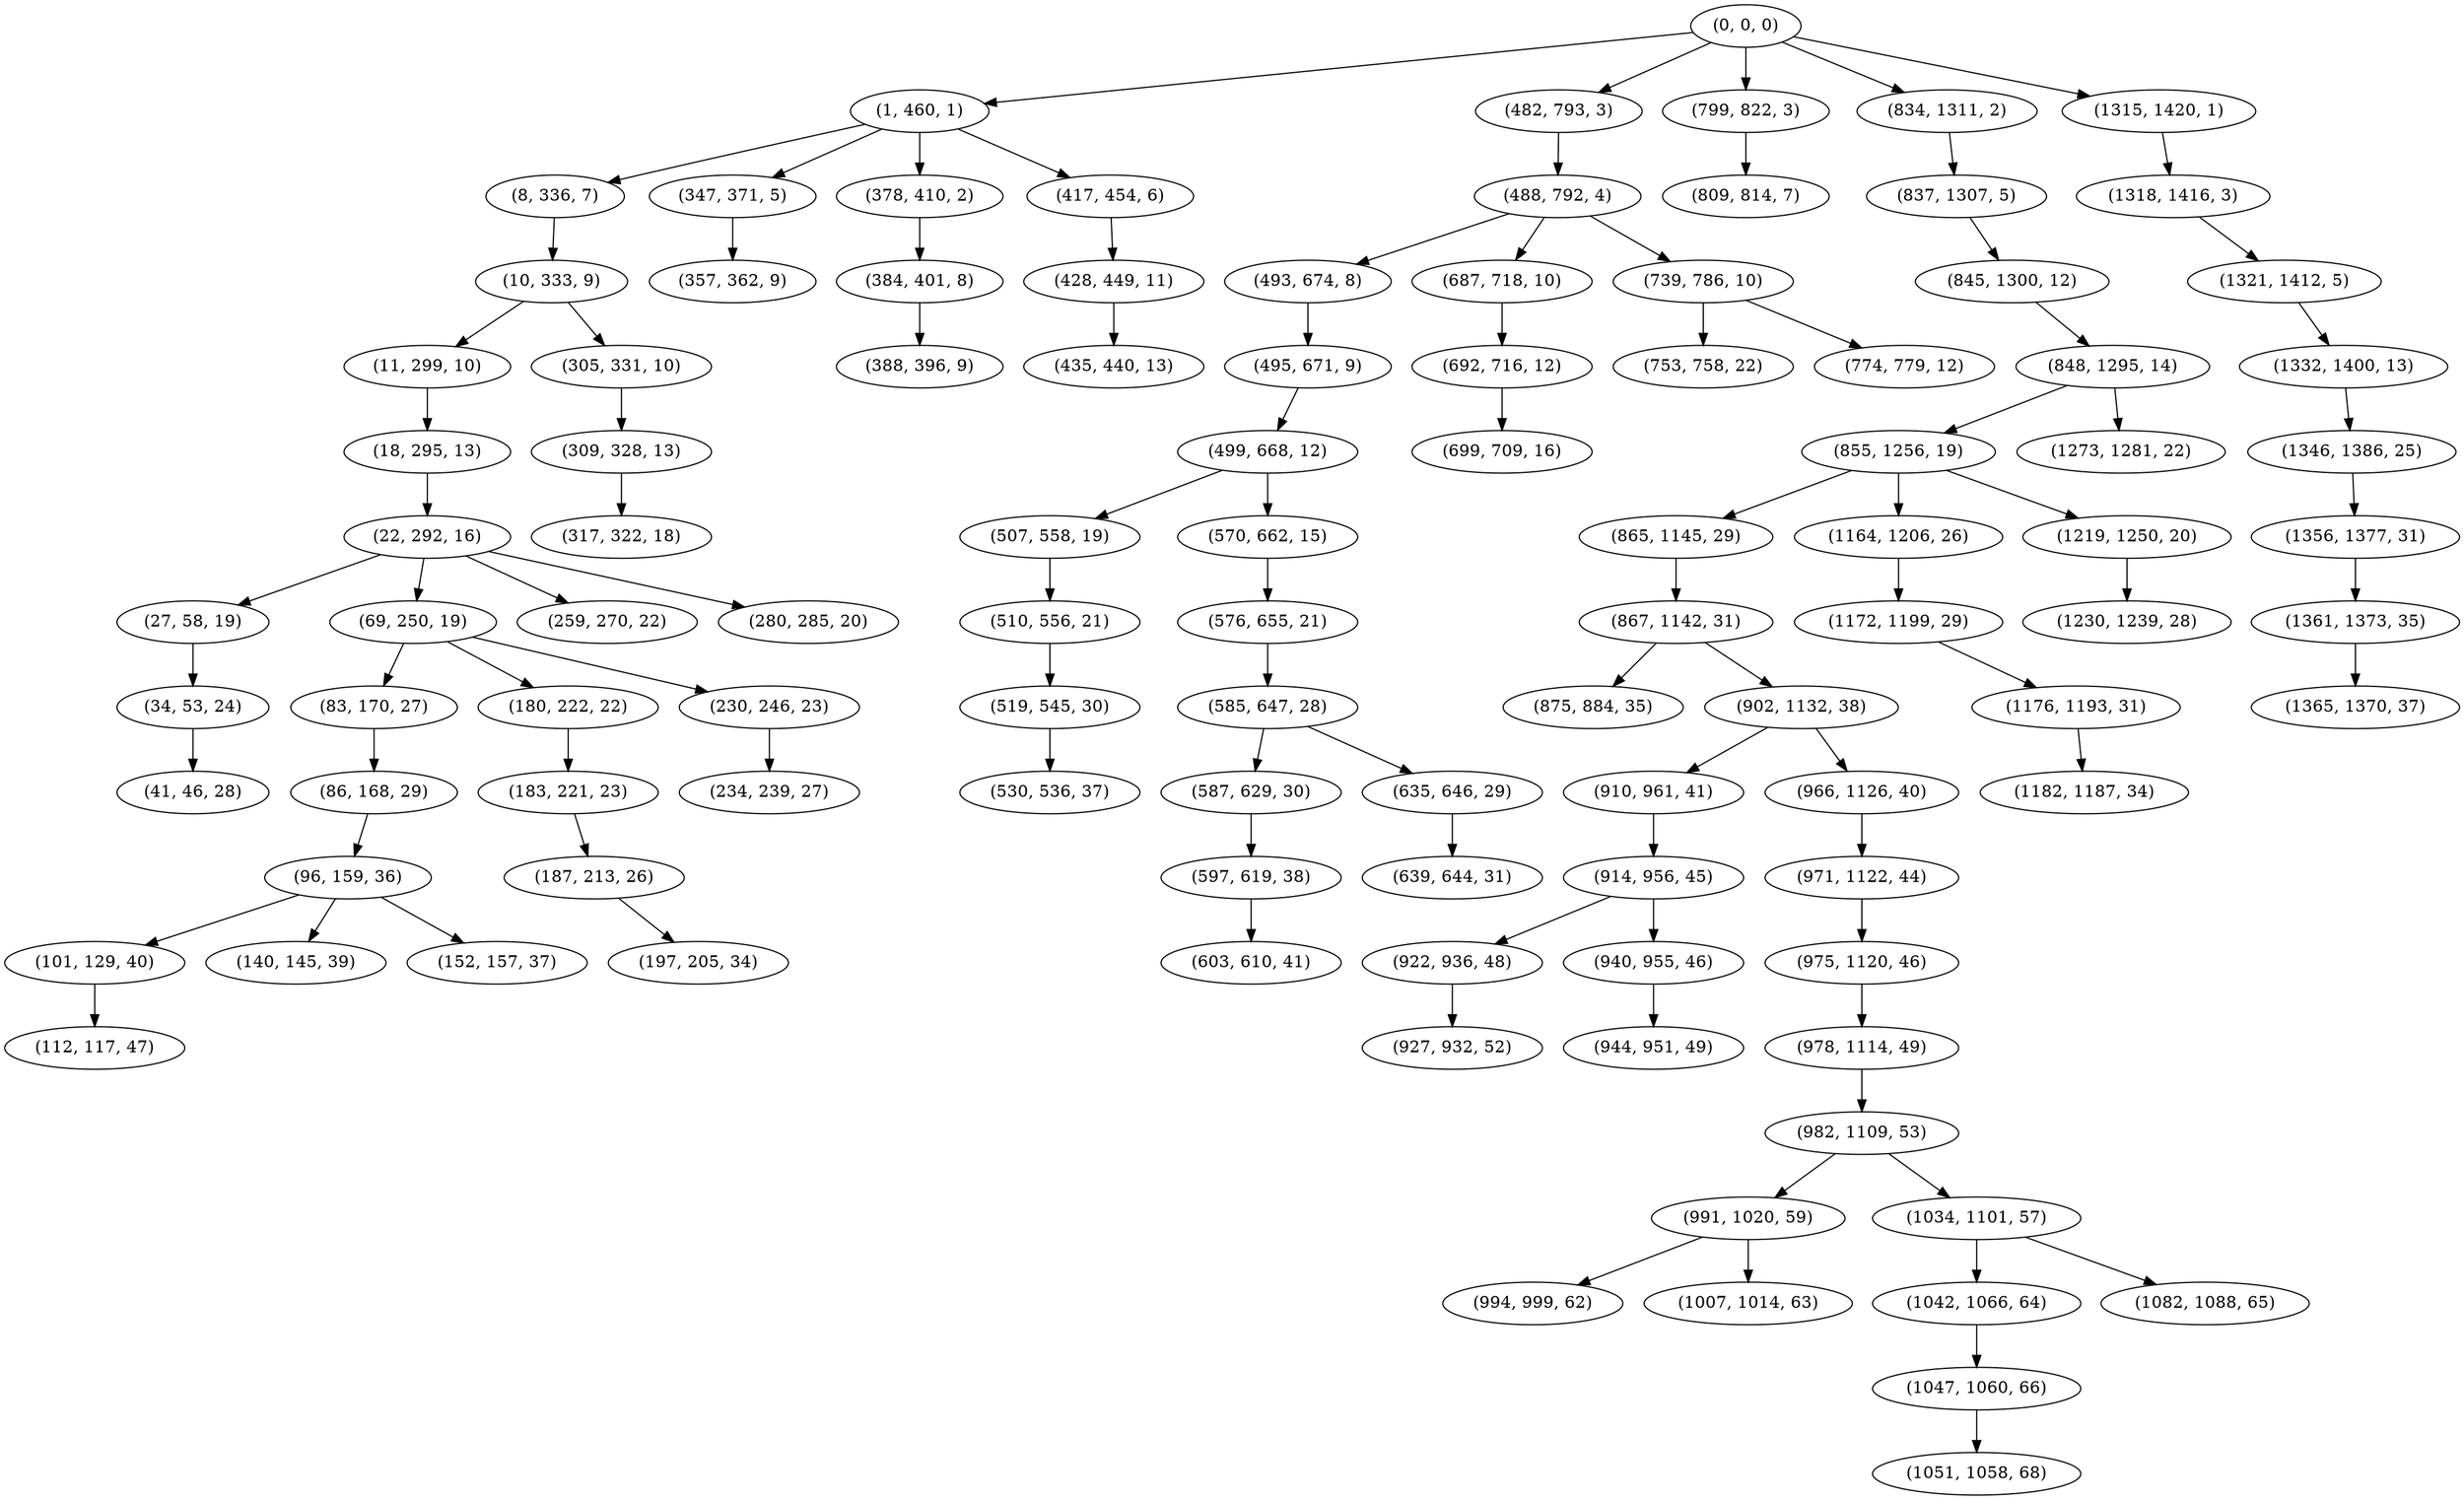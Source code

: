 digraph tree {
    "(0, 0, 0)";
    "(1, 460, 1)";
    "(8, 336, 7)";
    "(10, 333, 9)";
    "(11, 299, 10)";
    "(18, 295, 13)";
    "(22, 292, 16)";
    "(27, 58, 19)";
    "(34, 53, 24)";
    "(41, 46, 28)";
    "(69, 250, 19)";
    "(83, 170, 27)";
    "(86, 168, 29)";
    "(96, 159, 36)";
    "(101, 129, 40)";
    "(112, 117, 47)";
    "(140, 145, 39)";
    "(152, 157, 37)";
    "(180, 222, 22)";
    "(183, 221, 23)";
    "(187, 213, 26)";
    "(197, 205, 34)";
    "(230, 246, 23)";
    "(234, 239, 27)";
    "(259, 270, 22)";
    "(280, 285, 20)";
    "(305, 331, 10)";
    "(309, 328, 13)";
    "(317, 322, 18)";
    "(347, 371, 5)";
    "(357, 362, 9)";
    "(378, 410, 2)";
    "(384, 401, 8)";
    "(388, 396, 9)";
    "(417, 454, 6)";
    "(428, 449, 11)";
    "(435, 440, 13)";
    "(482, 793, 3)";
    "(488, 792, 4)";
    "(493, 674, 8)";
    "(495, 671, 9)";
    "(499, 668, 12)";
    "(507, 558, 19)";
    "(510, 556, 21)";
    "(519, 545, 30)";
    "(530, 536, 37)";
    "(570, 662, 15)";
    "(576, 655, 21)";
    "(585, 647, 28)";
    "(587, 629, 30)";
    "(597, 619, 38)";
    "(603, 610, 41)";
    "(635, 646, 29)";
    "(639, 644, 31)";
    "(687, 718, 10)";
    "(692, 716, 12)";
    "(699, 709, 16)";
    "(739, 786, 10)";
    "(753, 758, 22)";
    "(774, 779, 12)";
    "(799, 822, 3)";
    "(809, 814, 7)";
    "(834, 1311, 2)";
    "(837, 1307, 5)";
    "(845, 1300, 12)";
    "(848, 1295, 14)";
    "(855, 1256, 19)";
    "(865, 1145, 29)";
    "(867, 1142, 31)";
    "(875, 884, 35)";
    "(902, 1132, 38)";
    "(910, 961, 41)";
    "(914, 956, 45)";
    "(922, 936, 48)";
    "(927, 932, 52)";
    "(940, 955, 46)";
    "(944, 951, 49)";
    "(966, 1126, 40)";
    "(971, 1122, 44)";
    "(975, 1120, 46)";
    "(978, 1114, 49)";
    "(982, 1109, 53)";
    "(991, 1020, 59)";
    "(994, 999, 62)";
    "(1007, 1014, 63)";
    "(1034, 1101, 57)";
    "(1042, 1066, 64)";
    "(1047, 1060, 66)";
    "(1051, 1058, 68)";
    "(1082, 1088, 65)";
    "(1164, 1206, 26)";
    "(1172, 1199, 29)";
    "(1176, 1193, 31)";
    "(1182, 1187, 34)";
    "(1219, 1250, 20)";
    "(1230, 1239, 28)";
    "(1273, 1281, 22)";
    "(1315, 1420, 1)";
    "(1318, 1416, 3)";
    "(1321, 1412, 5)";
    "(1332, 1400, 13)";
    "(1346, 1386, 25)";
    "(1356, 1377, 31)";
    "(1361, 1373, 35)";
    "(1365, 1370, 37)";
    "(0, 0, 0)" -> "(1, 460, 1)";
    "(0, 0, 0)" -> "(482, 793, 3)";
    "(0, 0, 0)" -> "(799, 822, 3)";
    "(0, 0, 0)" -> "(834, 1311, 2)";
    "(0, 0, 0)" -> "(1315, 1420, 1)";
    "(1, 460, 1)" -> "(8, 336, 7)";
    "(1, 460, 1)" -> "(347, 371, 5)";
    "(1, 460, 1)" -> "(378, 410, 2)";
    "(1, 460, 1)" -> "(417, 454, 6)";
    "(8, 336, 7)" -> "(10, 333, 9)";
    "(10, 333, 9)" -> "(11, 299, 10)";
    "(10, 333, 9)" -> "(305, 331, 10)";
    "(11, 299, 10)" -> "(18, 295, 13)";
    "(18, 295, 13)" -> "(22, 292, 16)";
    "(22, 292, 16)" -> "(27, 58, 19)";
    "(22, 292, 16)" -> "(69, 250, 19)";
    "(22, 292, 16)" -> "(259, 270, 22)";
    "(22, 292, 16)" -> "(280, 285, 20)";
    "(27, 58, 19)" -> "(34, 53, 24)";
    "(34, 53, 24)" -> "(41, 46, 28)";
    "(69, 250, 19)" -> "(83, 170, 27)";
    "(69, 250, 19)" -> "(180, 222, 22)";
    "(69, 250, 19)" -> "(230, 246, 23)";
    "(83, 170, 27)" -> "(86, 168, 29)";
    "(86, 168, 29)" -> "(96, 159, 36)";
    "(96, 159, 36)" -> "(101, 129, 40)";
    "(96, 159, 36)" -> "(140, 145, 39)";
    "(96, 159, 36)" -> "(152, 157, 37)";
    "(101, 129, 40)" -> "(112, 117, 47)";
    "(180, 222, 22)" -> "(183, 221, 23)";
    "(183, 221, 23)" -> "(187, 213, 26)";
    "(187, 213, 26)" -> "(197, 205, 34)";
    "(230, 246, 23)" -> "(234, 239, 27)";
    "(305, 331, 10)" -> "(309, 328, 13)";
    "(309, 328, 13)" -> "(317, 322, 18)";
    "(347, 371, 5)" -> "(357, 362, 9)";
    "(378, 410, 2)" -> "(384, 401, 8)";
    "(384, 401, 8)" -> "(388, 396, 9)";
    "(417, 454, 6)" -> "(428, 449, 11)";
    "(428, 449, 11)" -> "(435, 440, 13)";
    "(482, 793, 3)" -> "(488, 792, 4)";
    "(488, 792, 4)" -> "(493, 674, 8)";
    "(488, 792, 4)" -> "(687, 718, 10)";
    "(488, 792, 4)" -> "(739, 786, 10)";
    "(493, 674, 8)" -> "(495, 671, 9)";
    "(495, 671, 9)" -> "(499, 668, 12)";
    "(499, 668, 12)" -> "(507, 558, 19)";
    "(499, 668, 12)" -> "(570, 662, 15)";
    "(507, 558, 19)" -> "(510, 556, 21)";
    "(510, 556, 21)" -> "(519, 545, 30)";
    "(519, 545, 30)" -> "(530, 536, 37)";
    "(570, 662, 15)" -> "(576, 655, 21)";
    "(576, 655, 21)" -> "(585, 647, 28)";
    "(585, 647, 28)" -> "(587, 629, 30)";
    "(585, 647, 28)" -> "(635, 646, 29)";
    "(587, 629, 30)" -> "(597, 619, 38)";
    "(597, 619, 38)" -> "(603, 610, 41)";
    "(635, 646, 29)" -> "(639, 644, 31)";
    "(687, 718, 10)" -> "(692, 716, 12)";
    "(692, 716, 12)" -> "(699, 709, 16)";
    "(739, 786, 10)" -> "(753, 758, 22)";
    "(739, 786, 10)" -> "(774, 779, 12)";
    "(799, 822, 3)" -> "(809, 814, 7)";
    "(834, 1311, 2)" -> "(837, 1307, 5)";
    "(837, 1307, 5)" -> "(845, 1300, 12)";
    "(845, 1300, 12)" -> "(848, 1295, 14)";
    "(848, 1295, 14)" -> "(855, 1256, 19)";
    "(848, 1295, 14)" -> "(1273, 1281, 22)";
    "(855, 1256, 19)" -> "(865, 1145, 29)";
    "(855, 1256, 19)" -> "(1164, 1206, 26)";
    "(855, 1256, 19)" -> "(1219, 1250, 20)";
    "(865, 1145, 29)" -> "(867, 1142, 31)";
    "(867, 1142, 31)" -> "(875, 884, 35)";
    "(867, 1142, 31)" -> "(902, 1132, 38)";
    "(902, 1132, 38)" -> "(910, 961, 41)";
    "(902, 1132, 38)" -> "(966, 1126, 40)";
    "(910, 961, 41)" -> "(914, 956, 45)";
    "(914, 956, 45)" -> "(922, 936, 48)";
    "(914, 956, 45)" -> "(940, 955, 46)";
    "(922, 936, 48)" -> "(927, 932, 52)";
    "(940, 955, 46)" -> "(944, 951, 49)";
    "(966, 1126, 40)" -> "(971, 1122, 44)";
    "(971, 1122, 44)" -> "(975, 1120, 46)";
    "(975, 1120, 46)" -> "(978, 1114, 49)";
    "(978, 1114, 49)" -> "(982, 1109, 53)";
    "(982, 1109, 53)" -> "(991, 1020, 59)";
    "(982, 1109, 53)" -> "(1034, 1101, 57)";
    "(991, 1020, 59)" -> "(994, 999, 62)";
    "(991, 1020, 59)" -> "(1007, 1014, 63)";
    "(1034, 1101, 57)" -> "(1042, 1066, 64)";
    "(1034, 1101, 57)" -> "(1082, 1088, 65)";
    "(1042, 1066, 64)" -> "(1047, 1060, 66)";
    "(1047, 1060, 66)" -> "(1051, 1058, 68)";
    "(1164, 1206, 26)" -> "(1172, 1199, 29)";
    "(1172, 1199, 29)" -> "(1176, 1193, 31)";
    "(1176, 1193, 31)" -> "(1182, 1187, 34)";
    "(1219, 1250, 20)" -> "(1230, 1239, 28)";
    "(1315, 1420, 1)" -> "(1318, 1416, 3)";
    "(1318, 1416, 3)" -> "(1321, 1412, 5)";
    "(1321, 1412, 5)" -> "(1332, 1400, 13)";
    "(1332, 1400, 13)" -> "(1346, 1386, 25)";
    "(1346, 1386, 25)" -> "(1356, 1377, 31)";
    "(1356, 1377, 31)" -> "(1361, 1373, 35)";
    "(1361, 1373, 35)" -> "(1365, 1370, 37)";
}

